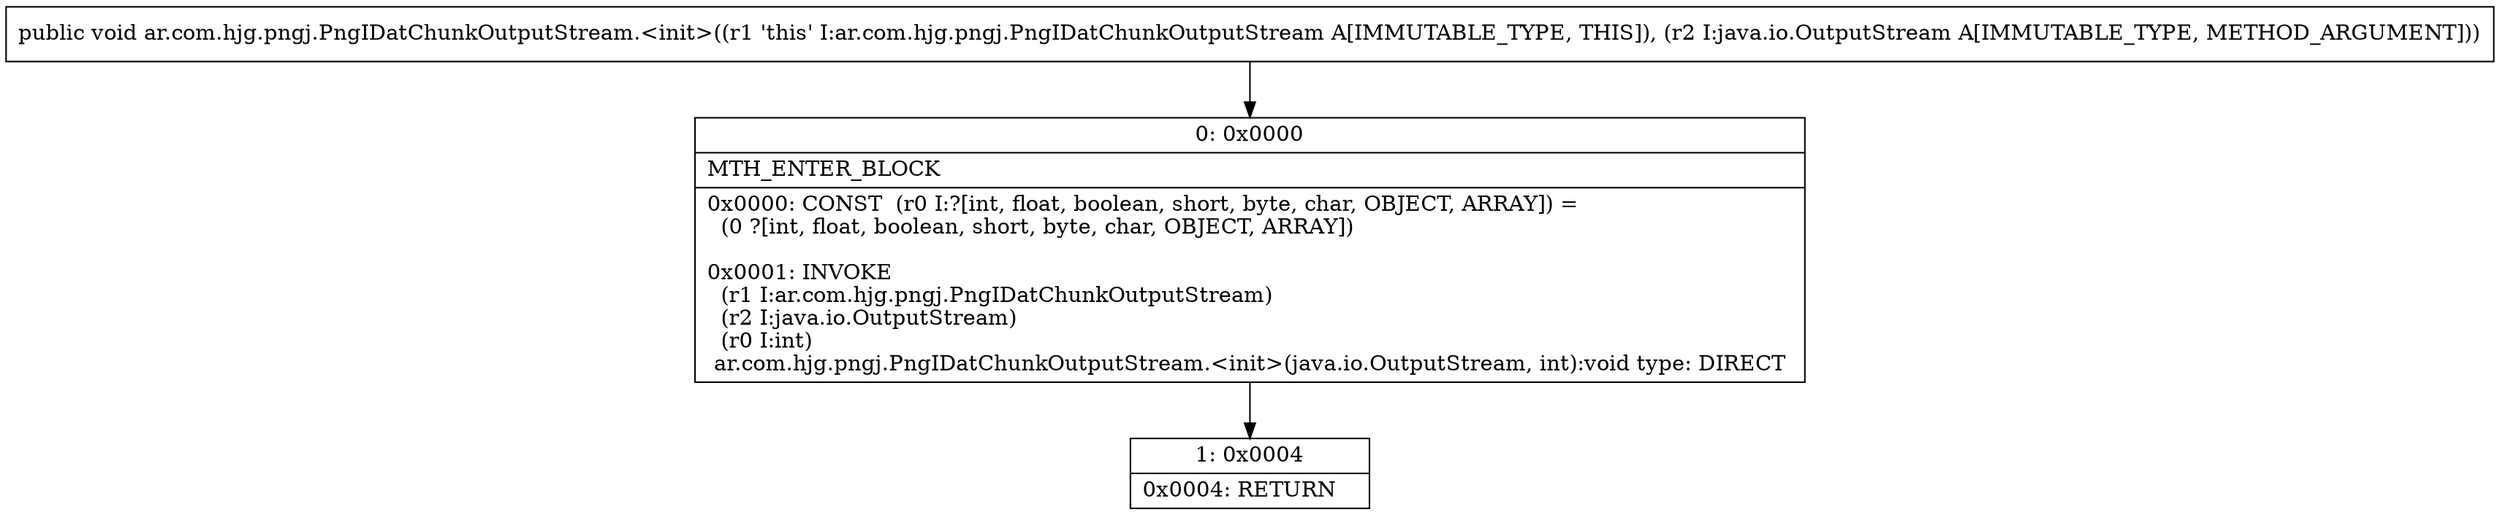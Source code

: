 digraph "CFG forar.com.hjg.pngj.PngIDatChunkOutputStream.\<init\>(Ljava\/io\/OutputStream;)V" {
Node_0 [shape=record,label="{0\:\ 0x0000|MTH_ENTER_BLOCK\l|0x0000: CONST  (r0 I:?[int, float, boolean, short, byte, char, OBJECT, ARRAY]) = \l  (0 ?[int, float, boolean, short, byte, char, OBJECT, ARRAY])\l \l0x0001: INVOKE  \l  (r1 I:ar.com.hjg.pngj.PngIDatChunkOutputStream)\l  (r2 I:java.io.OutputStream)\l  (r0 I:int)\l ar.com.hjg.pngj.PngIDatChunkOutputStream.\<init\>(java.io.OutputStream, int):void type: DIRECT \l}"];
Node_1 [shape=record,label="{1\:\ 0x0004|0x0004: RETURN   \l}"];
MethodNode[shape=record,label="{public void ar.com.hjg.pngj.PngIDatChunkOutputStream.\<init\>((r1 'this' I:ar.com.hjg.pngj.PngIDatChunkOutputStream A[IMMUTABLE_TYPE, THIS]), (r2 I:java.io.OutputStream A[IMMUTABLE_TYPE, METHOD_ARGUMENT])) }"];
MethodNode -> Node_0;
Node_0 -> Node_1;
}

